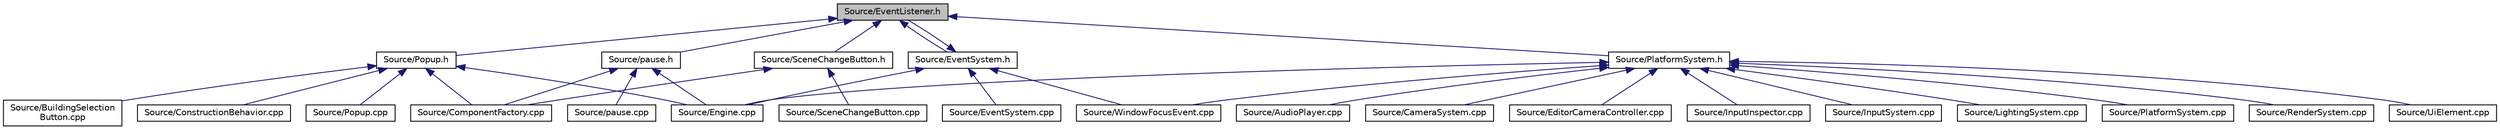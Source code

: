 digraph "Source/EventListener.h"
{
 // LATEX_PDF_SIZE
  edge [fontname="Helvetica",fontsize="10",labelfontname="Helvetica",labelfontsize="10"];
  node [fontname="Helvetica",fontsize="10",shape=record];
  Node1 [label="Source/EventListener.h",height=0.2,width=0.4,color="black", fillcolor="grey75", style="filled", fontcolor="black",tooltip="class that listens for specific events from the EventSystem"];
  Node1 -> Node2 [dir="back",color="midnightblue",fontsize="10",style="solid",fontname="Helvetica"];
  Node2 [label="Source/EventSystem.h",height=0.2,width=0.4,color="black", fillcolor="white", style="filled",URL="$EventSystem_8h.html",tooltip="System that handles Events and EventListeners."];
  Node2 -> Node3 [dir="back",color="midnightblue",fontsize="10",style="solid",fontname="Helvetica"];
  Node3 [label="Source/Engine.cpp",height=0.2,width=0.4,color="black", fillcolor="white", style="filled",URL="$Engine_8cpp.html",tooltip="Engine class."];
  Node2 -> Node1 [dir="back",color="midnightblue",fontsize="10",style="solid",fontname="Helvetica"];
  Node2 -> Node4 [dir="back",color="midnightblue",fontsize="10",style="solid",fontname="Helvetica"];
  Node4 [label="Source/EventSystem.cpp",height=0.2,width=0.4,color="black", fillcolor="white", style="filled",URL="$EventSystem_8cpp.html",tooltip="System that handles Events and EventListeners."];
  Node2 -> Node5 [dir="back",color="midnightblue",fontsize="10",style="solid",fontname="Helvetica"];
  Node5 [label="Source/WindowFocusEvent.cpp",height=0.2,width=0.4,color="black", fillcolor="white", style="filled",URL="$WindowFocusEvent_8cpp.html",tooltip="Broadcasts events when the window gains/loses focus."];
  Node1 -> Node6 [dir="back",color="midnightblue",fontsize="10",style="solid",fontname="Helvetica"];
  Node6 [label="Source/pause.h",height=0.2,width=0.4,color="black", fillcolor="white", style="filled",URL="$pause_8h.html",tooltip="component that pauses the game"];
  Node6 -> Node7 [dir="back",color="midnightblue",fontsize="10",style="solid",fontname="Helvetica"];
  Node7 [label="Source/ComponentFactory.cpp",height=0.2,width=0.4,color="black", fillcolor="white", style="filled",URL="$ComponentFactory_8cpp.html",tooltip="Definitions for the component factory class."];
  Node6 -> Node3 [dir="back",color="midnightblue",fontsize="10",style="solid",fontname="Helvetica"];
  Node6 -> Node8 [dir="back",color="midnightblue",fontsize="10",style="solid",fontname="Helvetica"];
  Node8 [label="Source/pause.cpp",height=0.2,width=0.4,color="black", fillcolor="white", style="filled",URL="$pause_8cpp.html",tooltip="Component that pauses the game when the PauseComponent button is pressed."];
  Node1 -> Node9 [dir="back",color="midnightblue",fontsize="10",style="solid",fontname="Helvetica"];
  Node9 [label="Source/PlatformSystem.h",height=0.2,width=0.4,color="black", fillcolor="white", style="filled",URL="$PlatformSystem_8h.html",tooltip="Patform System class: initializes window and graphics (GLFW and GLEW), shuts them down on exit."];
  Node9 -> Node10 [dir="back",color="midnightblue",fontsize="10",style="solid",fontname="Helvetica"];
  Node10 [label="Source/AudioPlayer.cpp",height=0.2,width=0.4,color="black", fillcolor="white", style="filled",URL="$AudioPlayer_8cpp.html",tooltip="Component that plays audio."];
  Node9 -> Node11 [dir="back",color="midnightblue",fontsize="10",style="solid",fontname="Helvetica"];
  Node11 [label="Source/CameraSystem.cpp",height=0.2,width=0.4,color="black", fillcolor="white", style="filled",URL="$CameraSystem_8cpp.html",tooltip="System that handles the camera and coordinate systems / spaces."];
  Node9 -> Node12 [dir="back",color="midnightblue",fontsize="10",style="solid",fontname="Helvetica"];
  Node12 [label="Source/EditorCameraController.cpp",height=0.2,width=0.4,color="black", fillcolor="white", style="filled",URL="$EditorCameraController_8cpp.html",tooltip="controls the camera while in the editor"];
  Node9 -> Node3 [dir="back",color="midnightblue",fontsize="10",style="solid",fontname="Helvetica"];
  Node9 -> Node13 [dir="back",color="midnightblue",fontsize="10",style="solid",fontname="Helvetica"];
  Node13 [label="Source/InputInspector.cpp",height=0.2,width=0.4,color="black", fillcolor="white", style="filled",URL="$InputInspector_8cpp.html",tooltip="Input system addition, holds Action and Debug info."];
  Node9 -> Node14 [dir="back",color="midnightblue",fontsize="10",style="solid",fontname="Helvetica"];
  Node14 [label="Source/InputSystem.cpp",height=0.2,width=0.4,color="black", fillcolor="white", style="filled",URL="$InputSystem_8cpp.html",tooltip="Input system, m_Handles key and mouse inputs."];
  Node9 -> Node15 [dir="back",color="midnightblue",fontsize="10",style="solid",fontname="Helvetica"];
  Node15 [label="Source/LightingSystem.cpp",height=0.2,width=0.4,color="black", fillcolor="white", style="filled",URL="$LightingSystem_8cpp.html",tooltip="Renders lights in the scene."];
  Node9 -> Node16 [dir="back",color="midnightblue",fontsize="10",style="solid",fontname="Helvetica"];
  Node16 [label="Source/PlatformSystem.cpp",height=0.2,width=0.4,color="black", fillcolor="white", style="filled",URL="$PlatformSystem_8cpp.html",tooltip="Patform System class: initializes window and graphics (GLFW and GLEW), shuts them down on exit."];
  Node9 -> Node17 [dir="back",color="midnightblue",fontsize="10",style="solid",fontname="Helvetica"];
  Node17 [label="Source/RenderSystem.cpp",height=0.2,width=0.4,color="black", fillcolor="white", style="filled",URL="$RenderSystem_8cpp.html",tooltip="System responsible for drawing sprites and basic shapes."];
  Node9 -> Node18 [dir="back",color="midnightblue",fontsize="10",style="solid",fontname="Helvetica"];
  Node18 [label="Source/UiElement.cpp",height=0.2,width=0.4,color="black", fillcolor="white", style="filled",URL="$UiElement_8cpp.html",tooltip="Ui element component."];
  Node9 -> Node5 [dir="back",color="midnightblue",fontsize="10",style="solid",fontname="Helvetica"];
  Node1 -> Node19 [dir="back",color="midnightblue",fontsize="10",style="solid",fontname="Helvetica"];
  Node19 [label="Source/Popup.h",height=0.2,width=0.4,color="black", fillcolor="white", style="filled",URL="$Popup_8h.html",tooltip="A popup is a behavior that will show a popup when a button is pressed."];
  Node19 -> Node20 [dir="back",color="midnightblue",fontsize="10",style="solid",fontname="Helvetica"];
  Node20 [label="Source/BuildingSelection\lButton.cpp",height=0.2,width=0.4,color="black", fillcolor="white", style="filled",URL="$BuildingSelectionButton_8cpp.html",tooltip="button that selects which building the ConstructionManager should place"];
  Node19 -> Node7 [dir="back",color="midnightblue",fontsize="10",style="solid",fontname="Helvetica"];
  Node19 -> Node21 [dir="back",color="midnightblue",fontsize="10",style="solid",fontname="Helvetica"];
  Node21 [label="Source/ConstructionBehavior.cpp",height=0.2,width=0.4,color="black", fillcolor="white", style="filled",URL="$ConstructionBehavior_8cpp.html",tooltip="handles the construction of towers and modification of terrain"];
  Node19 -> Node3 [dir="back",color="midnightblue",fontsize="10",style="solid",fontname="Helvetica"];
  Node19 -> Node22 [dir="back",color="midnightblue",fontsize="10",style="solid",fontname="Helvetica"];
  Node22 [label="Source/Popup.cpp",height=0.2,width=0.4,color="black", fillcolor="white", style="filled",URL="$Popup_8cpp.html",tooltip="DESCRIPTION HERE."];
  Node1 -> Node23 [dir="back",color="midnightblue",fontsize="10",style="solid",fontname="Helvetica"];
  Node23 [label="Source/SceneChangeButton.h",height=0.2,width=0.4,color="black", fillcolor="white", style="filled",URL="$SceneChangeButton_8h.html",tooltip="Component that changes the scene when clicked."];
  Node23 -> Node7 [dir="back",color="midnightblue",fontsize="10",style="solid",fontname="Helvetica"];
  Node23 -> Node24 [dir="back",color="midnightblue",fontsize="10",style="solid",fontname="Helvetica"];
  Node24 [label="Source/SceneChangeButton.cpp",height=0.2,width=0.4,color="black", fillcolor="white", style="filled",URL="$SceneChangeButton_8cpp.html",tooltip="Component that changes the scene when clicked."];
}
